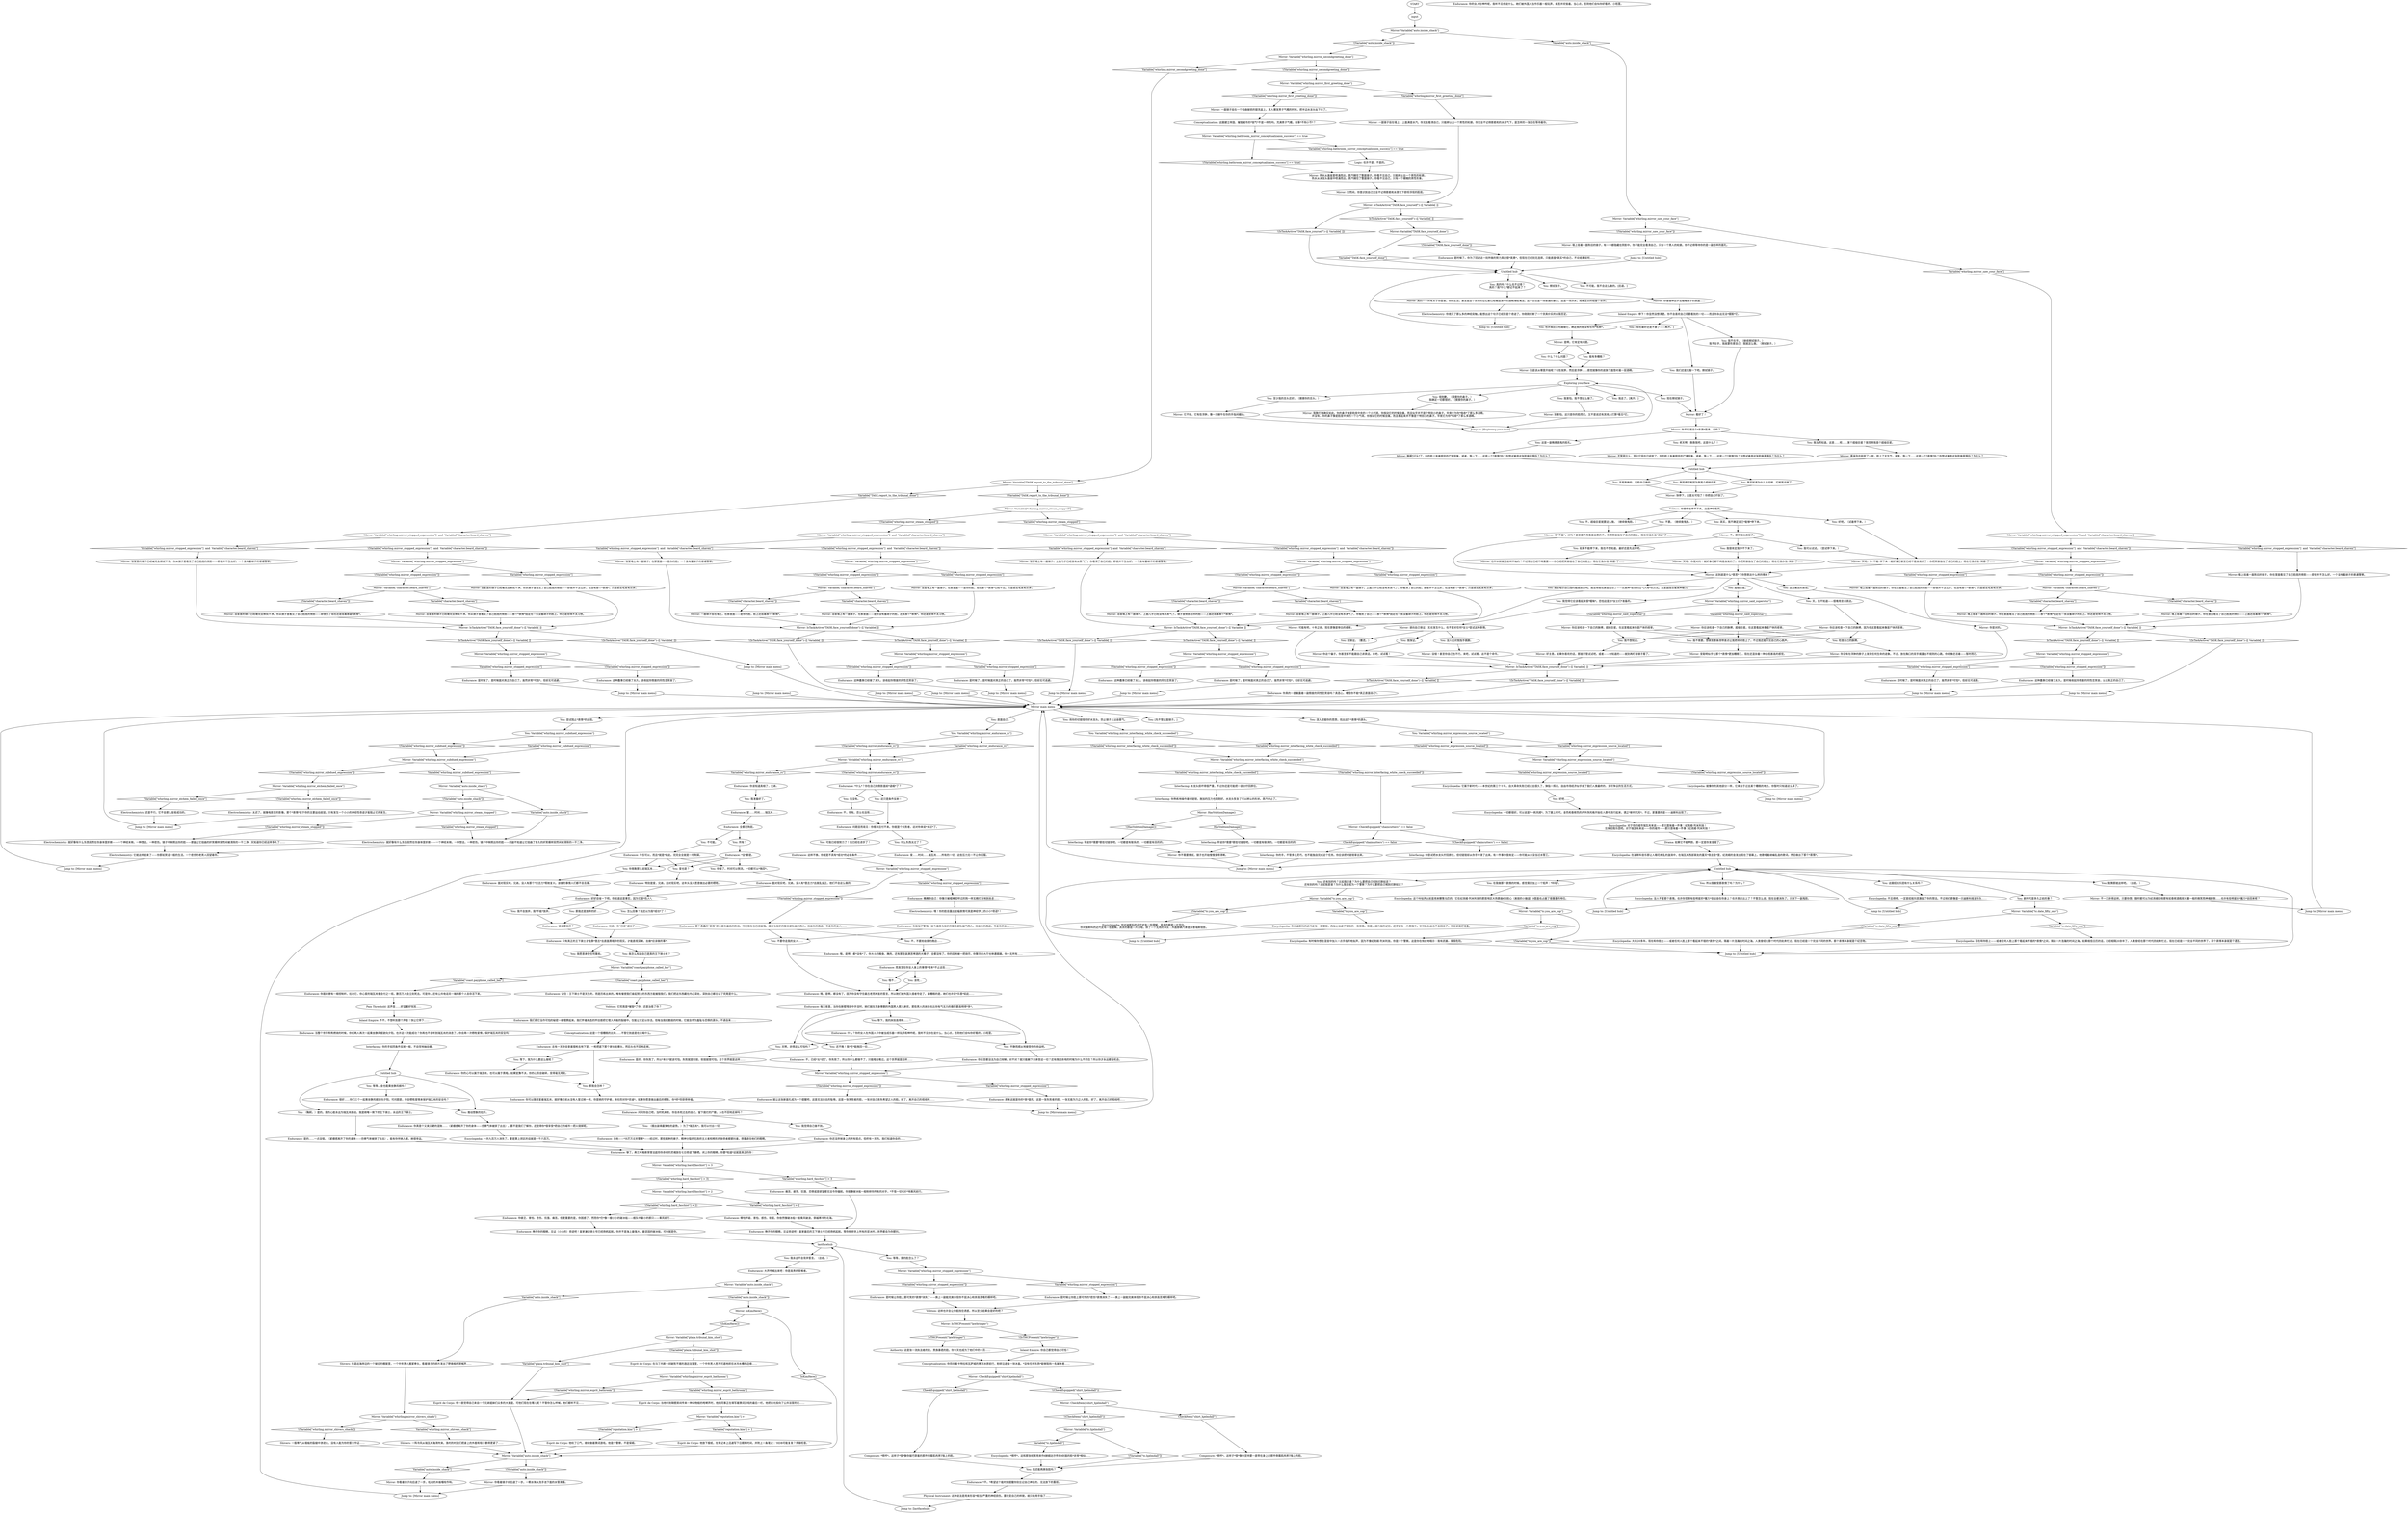 # WHIRLING / BATHROOM MIRROR
# A mirror hangs on the bathroom wall, above a bent and broken sink.
# ==================================================
digraph G {
	  0 [label="START"];
	  1 [label="input"];
	  2 [label="Mirror main menu"];
	  3 [label="You: 尝试阻止*表情*的出现。"];
	  4 [label="You: Variable[\"whirling.mirror_subdued_expression\"]"];
	  5 [label="Variable[\"whirling.mirror_subdued_expression\"]", shape=diamond];
	  6 [label="!(Variable[\"whirling.mirror_subdued_expression\"])", shape=diamond];
	  7 [label="You: 好吧……"];
	  8 [label="Mirror: 不管是什么，至少它现在已经死了。你的脸上有着明显的尸僵现象，或者，等一下……这是一个*表情*吗？你想试着用这张脸做表情吗？为什么？"];
	  9 [label="Mirror: 也许以前就是这样开始的？不过现在已经不再重要——你已经把笑容挂在了自己的脸上，现在它没办法*消退*了……"];
	  10 [label="Volition: 你想停也停不下来。这是神经性的。"];
	  11 [label="Shivers: 在遥远海岸边的一个破旧的棚屋里，一个中年男人握紧拳头，看着镜子的碎片发出了野兽般的哭喊声……"];
	  12 [label="Mirror: CheckEquipped(\"shirt_hjelmdall\")"];
	  13 [label="CheckEquipped(\"shirt_hjelmdall\")", shape=diamond];
	  14 [label="!(CheckEquipped(\"shirt_hjelmdall\"))", shape=diamond];
	  15 [label="Endurance: 是时候让你脸上那可笑的*表情*消失了——换上一副能完美体现你不屈决心和崇高苦难的模样吧。"];
	  16 [label="You: 爱也是？"];
	  17 [label="Endurance: 兄弟，你*已经*成功了……"];
	  18 [label="Jump to: [Mirror main menu]"];
	  19 [label="Mirror: IsTaskActive(\"TASK.face_yourself_done\")--[[ Variable[ ]]"];
	  20 [label="IsTaskActive(\"TASK.face_yourself_done\")--[[ Variable[ ]]", shape=diamond];
	  21 [label="!(IsTaskActive(\"TASK.face_yourself_done\")--[[ Variable[ ]])", shape=diamond];
	  22 [label="Endurance: 这种蠢事已经做了太久。该收起你颓废的同性恋笑容了。"];
	  23 [label="Jump to: [Mirror main menu]"];
	  24 [label="You: 这只是条件反射！"];
	  25 [label="Mirror: 浴室里的镜子已经被完全擦拭干净。你从镜子里看见了自己脸庞的倒影——即使并不怎么好，也没有那个*表情*。只是感觉毛发有点多。"];
	  26 [label="You: 我不在乎。（继续擦拭镜子。）\n我不在乎，我就要伤害自己，我就这么做。（擦拭镜子。）"];
	  27 [label="You: 我觉得可能因为我是个超级巨星。"];
	  28 [label="Inland Empire: 停下！你显然没想清楚。你不会喜欢自己将要看到的一切——而且你永远无法*摆脱*它。"];
	  29 [label="Inland Empire: 不不，不想听到那个声音！快让它停下……"];
	  30 [label="lastfacehub"];
	  31 [label="Endurance: 睁开你的眼睛，见证奇迹吧！皇家最后的王下骑士号已经扬帆起航。等你粉碎世上所有的坚冰时，世界都会为你颤抖。"];
	  32 [label="Endurance: 是时候了，是时候面对真正的自己了。虽然非常*可怕*，但却无可逃避。"];
	  33 [label="Endurance: 是时候了，是时候面对真正的自己了。虽然非常*可怕*，但却无可逃避。"];
	  34 [label="Endurance: 原来这就是你的*真*面孔。这是一张失败者的脸，一张无能为力之人的脸。好了，离开自己的视线吧……"];
	  35 [label="Mirror: Variable[\"whirling.mirror_secondgreeting_done\"]"];
	  36 [label="Variable[\"whirling.mirror_secondgreeting_done\"]", shape=diamond];
	  37 [label="!(Variable[\"whirling.mirror_secondgreeting_done\"])", shape=diamond];
	  38 [label="Jump to: [Mirror main menu]"];
	  39 [label="Mirror: Variable[\"whirling.mirror_steam_stopped\"]"];
	  40 [label="Variable[\"whirling.mirror_steam_stopped\"]", shape=diamond];
	  41 [label="!(Variable[\"whirling.mirror_steam_stopped\"])", shape=diamond];
	  42 [label="Mirror: CheckEquipped(\"chaincutters\") == false"];
	  43 [label="CheckEquipped(\"chaincutters\") == false", shape=diamond];
	  44 [label="!(CheckEquipped(\"chaincutters\") == false)", shape=diamond];
	  45 [label="Mirror: 你*不能*，对吗？甚至都不再像是自愿的了。你把笑容挂在了自己的脸上，现在它没办法*消退*了……"];
	  46 [label="Jump to: [Exploring your face]"];
	  47 [label="Encyclopedia: 有时候你想在混音中加入一点手指开枪拟声，因为不像纪尧姆·列米利翁，你是一个警察。这是你在俏皮地暗示：我有武器，我很危险。"];
	  48 [label="Encyclopedia: 你对迪斯科的近代史有一些理解，其余的都是一片空白。\n你对迪斯科的近代史有一些理解。其余的都是一片黑暗，除了一个无用的事实：外面那辆汽車是库普瑞斯锐影。"];
	  49 [label="Mirror: 天啦，你*不能*停下来！就好像它甚至已经不是自发的了！你把笑容挂在了自己的脸上，现在它没办法*消退*了……"];
	  50 [label="You: 我们还是克服一下吧。擦拭镜子。"];
	  51 [label="Endurance: 你的女人在呻吟呢，我听不见你说什么。她们被外国人当作乐器一般玩弄，痛苦并欢愉着。当心点，否则他们会叫你好看的，小哈里。"];
	  52 [label="You: 推动想象的拉杆。"];
	  53 [label="You: 等下，我为什么要这么做呢？"];
	  54 [label="You: 怎么回事？我还以为我*成功*了！"];
	  55 [label="Jump to: [lastfacehub]"];
	  56 [label="Mirror: Variable[\"whirling.mirror_stopped_expression\"]"];
	  57 [label="Variable[\"whirling.mirror_stopped_expression\"]", shape=diamond];
	  58 [label="!(Variable[\"whirling.mirror_stopped_expression\"])", shape=diamond];
	  59 [label="You: 什么东西太过了？"];
	  60 [label="You: 还不晚！我*还*能挽回一切……"];
	  61 [label="Endurance: 是的，你失败了，所以*本来*就该可怕。失败就是软弱，软弱就很可怕。这个世界就是这样……"];
	  62 [label="Electrochemistry: 就好像有什么东西突然在你身体里折断——一个神经末梢，一种想法，一种悲伤。镜子中映照出你的脸——那副不知道让它扭曲了多久的奸笑模样突然间被清除的一干二净。"];
	  63 [label="Electrochemistry: 就好像有什么东西突然在你身体里折断——一个神经末梢，一种想法，一种悲伤。镜子中映照出你的脸——那副让它扭曲的奸笑模样突然间被清除的一干二净。天知道你已经这样多久了……"];
	  64 [label="Mirror: Variable[\"whirling.mirror_first_greeting_done\"]"];
	  65 [label="Variable[\"whirling.mirror_first_greeting_done\"]", shape=diamond];
	  66 [label="!(Variable[\"whirling.mirror_first_greeting_done\"])", shape=diamond];
	  67 [label="You: 这是痛苦的表现。"];
	  68 [label="You: 我保证。"];
	  69 [label="Untitled hub"];
	  70 [label="Encyclopedia: 在迪斯科音乐那让人眼花缭乱的漩涡中，在瑞瓦肖西部某处的露天*夜总会*里，纪尧姆的金发出现在了银幕上。他歌唱着胡编乱造的歌词。然后做出了那个*表情*。"];
	  71 [label="You: 还有别的吗？比如我是谁？为什么要把自己喝到烂醉如泥？\n还有别的吗？比如我是谁？为什么我会成为一个警察？为什么要把自己喝到烂醉如泥？"];
	  72 [label="You: 我准备好了。"];
	  73 [label="Endurance: 当整个世界熊熊燃烧的时候，你们两人再次一起乘坐静风舰驶向夕阳。也许这一次能成功？你再也不会听到瑞瓦肖的消息了。你会再一次牺牲爱情，保护瑞瓦肖的安全吗？"];
	  74 [label="You: 那我还是放弃的好……"];
	  75 [label="Endurance: 够了。弗兰考格斯荣誉法庭将你赤裸的灵魂放在七日奇迹下暴晒。闭上你的眼睛，你要*知道*这就是真正的你："];
	  76 [label="Electrochemistry: 嘿！你的脸会露出这幅表情可真是神经学上的小小*奇迹*！"];
	  77 [label="Mirror: Variable[\"whirling.mirror_steam_stopped\"]"];
	  78 [label="Variable[\"whirling.mirror_steam_stopped\"]", shape=diamond];
	  79 [label="!(Variable[\"whirling.mirror_steam_stopped\"])", shape=diamond];
	  80 [label="Mirror: 浴室墙上有一面镜子。上面几乎已经没有水蒸气了。你看到了自己——那个*表情*固定在一张没蓄胡子的脸上。你还是觉得不太习惯。"];
	  81 [label="You: 我当然知道。这是……呃……某个超级巨星？我觉得我是个超级巨星。"];
	  82 [label="You: 天，我不知道——很难用言语表达。"];
	  83 [label="You: 我走了。[离开。]"];
	  84 [label="Logic: 也许不是，不是的。"];
	  85 [label="You: 能有多糟糕？"];
	  86 [label="Drama: 如果它不能押韵，那一定是你发音错了。"];
	  87 [label="You: 新时代是多久之前的事？"];
	  88 [label="Mirror: 不一定非得这样。只要你想，随时都可以为纪尧姆和他那有如香槟酒瓶软木塞一般的微笑而神魂颠倒……也许有些明星的*魔力*会回来呢？"];
	  89 [label="Jump to: [Untitled hub]"];
	  90 [label="You: 等下，我的床技高得和……！"];
	  91 [label="Endurance: *不。*希望这个能时刻提醒你别忘记自己神圣的、无法放下的重担。"];
	  92 [label="Mirror: Variable[\"auto.inside_shack\"]"];
	  93 [label="Variable[\"auto.inside_shack\"]", shape=diamond];
	  94 [label="!(Variable[\"auto.inside_shack\"])", shape=diamond];
	  95 [label="Endurance: 爱……时间……瑞瓦肖……"];
	  96 [label="You: 所有？"];
	  97 [label="Esprit de Corps: 他放下报纸，在笔记本上迅速写下日期和时间，并附上一条笔记：‘HDB可能复发？先做检查。’"];
	  98 [label="Endurance: 大声呼喊出来吧：你是高贵的受难者。"];
	  99 [label="Mirror: IsTaskActive(\"TASK.face_yourself_done\")--[[ Variable[ ]]"];
	  100 [label="IsTaskActive(\"TASK.face_yourself_done\")--[[ Variable[ ]]", shape=diamond];
	  101 [label="!(IsTaskActive(\"TASK.face_yourself_done\")--[[ Variable[ ]])", shape=diamond];
	  102 [label="Jump to: [Mirror main menu]"];
	  103 [label="Mirror: 你这个骗子。你甚至都不能跟自己讲真话。来吧，试试看！"];
	  104 [label="You: 真的吗？什么也不记得？\n真的？我*什么*都记不起来了？"];
	  105 [label="Encyclopedia: 这个咔哒声以前是用来鞭策马匹的。它在纪尧姆·列米利翁的那首地区大热歌曲《别担心（美丽的小脑袋）》里面也占据了很重要的地位。"];
	  106 [label="Mirror: Variable[\"whirling.mirror_shivers_shack\"]"];
	  107 [label="Variable[\"whirling.mirror_shivers_shack\"]", shape=diamond];
	  108 [label="!(Variable[\"whirling.mirror_shivers_shack\"])", shape=diamond];
	  109 [label="Endurance: 全都是狗屁。"];
	  110 [label="You: （鞠躬。）是的。我的心脏永远为瑞瓦肖跳动。我是她唯一剩下的王下骑士，永远的王下骑士。"];
	  111 [label="You: 不可能。"];
	  112 [label="You: 等等，我的脸怎么了？"];
	  113 [label="Endurance: 面对现实吧，兄弟。没人有*意志力*去拨乱反正。他们不会这么做的。"];
	  114 [label="Endurance: 睁开你的眼睛，见证（小小的）奇迹吧！皇家谦逊骑士号已经扬帆起航。你并不是海上最强大、最坚固的破冰船，可你就是你。"];
	  115 [label="Endurance: 是时候了，是时候面对真正的自己了。虽然非常*可怕*，但却无可逃避。"];
	  116 [label="Endurance: 这种蠢事已经做了太久。该收起你颓废的同性恋笑容了。"];
	  117 [label="Endurance: 是时候了。你为了回避这一刻所做的努力真的很*英勇*，但现在已经别无选择，只能直面*真实*的自己，不论结果如何……"];
	  118 [label="Endurance: 爱……时间……瑞瓦肖……所有的一切。这些压力无一不让你屈服。"];
	  119 [label="Interfacing: 水龙头损坏得很严重，不过你还是可能把一部分拧回原位。"];
	  120 [label="Mirror: Variable[\"whirling.mirror_stopped_expression\"]"];
	  121 [label="Variable[\"whirling.mirror_stopped_expression\"]", shape=diamond];
	  122 [label="!(Variable[\"whirling.mirror_stopped_expression\"])", shape=diamond];
	  123 [label="Mirror: Variable[\"character.beard_shaven\"]"];
	  124 [label="Variable[\"character.beard_shaven\"]", shape=diamond];
	  125 [label="!(Variable[\"character.beard_shaven\"])", shape=diamond];
	  126 [label="Mirror: Variable[\"whirling.mirror_stopped_expression\"]"];
	  127 [label="Variable[\"whirling.mirror_stopped_expression\"]", shape=diamond];
	  128 [label="!(Variable[\"whirling.mirror_stopped_expression\"])", shape=diamond];
	  129 [label="Mirror: 墙上挂着一面陈旧的镜子。你在里面看见了自己脸庞的倒影——即使并不怎么好，也没有那个*表情*。只是感觉毛发有点多。"];
	  130 [label="Mirror: 一面镜子挂在一个扭曲破损的盥洗盆上。某人爆发男子气概的时候，把半边水龙头扯下来了。"];
	  131 [label="Electrochemistry: 太迟了。就像电影里的影像。那个*表情*属于你的主要运动皮层。只有发生一个小小的神经性奇迹才能阻止它的发生。"];
	  132 [label="Jump to: [Untitled hub]"];
	  133 [label="Mirror: Variable[\"auto.inside_shack\"]"];
	  134 [label="Variable[\"auto.inside_shack\"]", shape=diamond];
	  135 [label="!(Variable[\"auto.inside_shack\"])", shape=diamond];
	  136 [label="You: 我很肯定我停不下来了。"];
	  137 [label="You: 也许我应该先碰碰它，确定我的脸没有任何*毛病*。"];
	  138 [label="Untitled hub"];
	  139 [label="Conceptualization: 你将向着卡特拉和瓦萨城的寒冷冰原前行，粉碎沿途每一块冰盖。*没有任何东西*能够阻挡一名破冰者……"];
	  140 [label="Endurance: 问题显而易见：你根本应付不来。你就是个失败者，这对你来说*太过*了。"];
	  141 [label="Mirror: Variable[\"whirling.mirror_stopped_expression\"]"];
	  142 [label="Variable[\"whirling.mirror_stopped_expression\"]", shape=diamond];
	  143 [label="!(Variable[\"whirling.mirror_stopped_expression\"])", shape=diamond];
	  144 [label="Endurance: 这种蠢事已经做了太久。是时候收起你颓废的同性恋笑容，认识真正的自己了。"];
	  145 [label="Mirror: Variable[\"whirling.mirror_stopped_expression\"]"];
	  146 [label="Variable[\"whirling.mirror_stopped_expression\"]", shape=diamond];
	  147 [label="!(Variable[\"whirling.mirror_stopped_expression\"])", shape=diamond];
	  148 [label="Endurance: 就让这张新面孔成为一个提醒吧，这是无法抹去的耻辱。这是一张失败者的脸，一张对自己丧失希望之人的脸。好了，离开自己的视线吧……"];
	  149 [label="Endurance: 这样不够。你就是不具有*成功*的必备条件……"];
	  150 [label="Mirror: Variable[\"auto.inside_shack\"]"];
	  151 [label="Variable[\"auto.inside_shack\"]", shape=diamond];
	  152 [label="!(Variable[\"auto.inside_shack\"])", shape=diamond];
	  153 [label="You: 擦拭镜子。"];
	  154 [label="You: 不可能，我不会这么做的。[后退。]"];
	  155 [label="Mirror: 它不好。它有些浮肿，像一只蜗牛在你的手指间蠕动。"];
	  156 [label="Mirror: 看好了！"];
	  157 [label="Mirror: 这到底是什么*意思*？你想表达什么样的情绪？"];
	  158 [label="Conceptualization: 这跟建立帝国、摧毁城市的*锐气*不是一样的吗，充满男子气概，做事*不拘小节*？"];
	  159 [label="You: 其实，我不确定自己*能够*停下来。"];
	  160 [label="Endurance: 很好……你们三个一起乘坐静风舰驶向夕阳。可问题是，你会牺牲爱情来保护瑞瓦肖的安全吗？"];
	  161 [label="Endurance: 我们把它当作可怕的秘密一般埋葬起来。我们怀着病态的怀旧感把它埋入地板的裂缝中。仅能让它足以存活。但每当我们脆弱的时候，它就会作为羞耻与恐惧的源头，不请自来……"];
	  162 [label="Mirror: Variable[\"coast.payphone_called_her\"]"];
	  163 [label="Variable[\"coast.payphone_called_her\"]", shape=diamond];
	  164 [label="!(Variable[\"coast.payphone_called_her\"])", shape=diamond];
	  165 [label="Endurance: 哪怕怀疑、害怕、感伤、软弱，你依然像破冰船一般乘风破浪，穿越寒冷的北海。"];
	  166 [label="Endurance: 只有真正的王下骑士才能靠*意志*去直面黑暗中的现实。才能直视深渊，去做*应该做的事*。"];
	  167 [label="Endurance: 谁说要放弃？"];
	  168 [label="Mirror: Variable[\"TASK.face_yourself_done\"]"];
	  169 [label="Variable[\"TASK.face_yourself_done\"]", shape=diamond];
	  170 [label="!(Variable[\"TASK.face_yourself_done\"])", shape=diamond];
	  171 [label="Endurance: 这种蠢事已经做了太久。该收起你颓废的同性恋笑容了。"];
	  172 [label="Mirror: IsTaskActive(\"TASK.face_yourself\")--[[ Variable[ ]]"];
	  173 [label="IsTaskActive(\"TASK.face_yourself\")--[[ Variable[ ]]", shape=diamond];
	  174 [label="!(IsTaskActive(\"TASK.face_yourself\")--[[ Variable[ ]])", shape=diamond];
	  175 [label="You: 不要夺走我的女人……"];
	  176 [label="Endurance: 不，已经*太*迟了。你失败了，所以你什么都做不了，只能暗自难过。这个世界就是这样……"];
	  177 [label="Interfacing: 你熟练地操作着切链钳，施加的压力也刚刚好。水龙头恢复了可以辨认的形状。蒸汽停止了。"];
	  178 [label="Encyclopedia: 它属于新时代——本世纪的第三个十年。自大革命失败已经过去很久了，弹指一挥间，自由市场经济似乎成了我们人类最终的、无可争议的生活方式。"];
	  179 [label="Mirror: 看来你也和死了一样，脸上了无生气，或者，等一下……这是一个*表情*吗？你想试着用这张脸做表情吗？为什么？"];
	  180 [label="Mirror: 晚期*过头*了。你的脸上有着明显的尸僵现象，或者，等一下……这是一个*表情*吗？你想试着用这张脸做表情吗？为什么？"];
	  181 [label="You: 这跟招摇乐团有什么关系吗？"];
	  182 [label="Shivers: 一股寒气从墙板的裂缝中渗进来。没有人能为你的誓言作证……"];
	  183 [label="Pain Threshold: 这声音……好温暖好悦耳……"];
	  184 [label="Esprit de Corps: 你一直觉得自己来自一个兄弟姐妹们众多的大家庭，可他们现在在哪儿呢？不管你怎么呼喊，他们都听不见……"];
	  185 [label="Endurance: 你面前便有一根控制杆。拉动它，你心爱的瑞瓦肖便会付之一炬。数百万人会立刻死去。可是你，还有公共电话另一端的那个人会存活下来。"];
	  186 [label="You: 直面自己。"];
	  187 [label="You: Variable[\"whirling.mirror_endurance_rc\"]"];
	  188 [label="Variable[\"whirling.mirror_endurance_rc\"]", shape=diamond];
	  189 [label="!(Variable[\"whirling.mirror_endurance_rc\"])", shape=diamond];
	  190 [label="Mirror: IsTaskActive(\"TASK.face_yourself_done\")--[[ Variable[ ]]"];
	  191 [label="IsTaskActive(\"TASK.face_yourself_done\")--[[ Variable[ ]]", shape=diamond];
	  192 [label="!(IsTaskActive(\"TASK.face_yourself_done\")--[[ Variable[ ]])", shape=diamond];
	  193 [label="Jump to: [Mirror main menu]"];
	  194 [label="Mirror: Variable[\"TASK.report_to_the_tribunal_done\"]"];
	  195 [label="Variable[\"TASK.report_to_the_tribunal_done\"]", shape=diamond];
	  196 [label="!(Variable[\"TASK.report_to_the_tribunal_done\"])", shape=diamond];
	  197 [label="Mirror: 浴室墙上有一面镜子。在那里面——是你的脸，一个没有蓄胡子的普通警察。"];
	  198 [label="Mirror: 墙上挂着一面陈旧的镜子。你在里面看见了自己脸庞的倒影——上面还挂着那个*表情*。"];
	  200 [label="You: [现在最好还是不要了——离开。]"];
	  201 [label="You: 我害怕。我不想这么做了。"];
	  202 [label="Mirror: 你应该检查一下自己的脉搏，超级巨星。在这里看起来像是尸体的痉挛。"];
	  203 [label="Mirror: 没错！甚至你自己也不行。来吧，试试看，这不是个命令。"];
	  204 [label="Jump to: [Mirror main menu]"];
	  205 [label="Jump to: [Mirror main menu]"];
	  206 [label="You: 该死…"];
	  207 [label="Conceptualization: 这是一个很糟糕的比喻……不管它到底是在比喻什么。"];
	  208 [label="Endurance: 面对现实吧，兄弟。没人有那个*意志力*帮她复兴。该做的事情人们都不会去做。"];
	  209 [label="Interfacing: 你的手如同条件反射一般，不自觉地抽动着。"];
	  210 [label="Endurance: 当他——*光芒万丈的警察*——经过时，那些臃肿的婊子、精神分裂的无政府主义者和畸形的放债者都颤抖着，想要遮住他们的眼睛。"];
	  211 [label="Endurance: *全*都是。"];
	  212 [label="Endurance: 你真的一直展露着一副颓废的同性恋笑容吗？真恶心。难怪你不能*真正直面自己*。"];
	  213 [label="Endurance: 每天夜里，当你在断壁残垣中手淫时，她们就在浑身睾酮的外国男人那儿承欢，那些男人的床技也比你有气无力的撸管要高明得*多*。"];
	  214 [label="You: 我没有。"];
	  215 [label="Mirror: 浴室里的镜子已经被完全擦拭干净。你从镜子里看见了自己脸庞的倒影——即使到了现在还是挂着那副*表情*。"];
	  216 [label="Mirror: Variable[\"character.beard_shaven\"]"];
	  217 [label="Variable[\"character.beard_shaven\"]", shape=diamond];
	  218 [label="!(Variable[\"character.beard_shaven\"])", shape=diamond];
	  219 [label="Mirror: 到底该从哪里开始呢？有些发胖，然后是浮肿……感觉就像你的皮肤下面垫衬着一层酒精。"];
	  220 [label="You: 我觉得它应该看起来很*暧昧*。恐怕这是为*女士们*准备的。"];
	  221 [label="You: 不要。（继续做鬼脸。）"];
	  222 [label="Mirror: 好主意。如果你喜欢的话，那就尽管试试吧。或者——你知道的——就别再盯着镜子看了。"];
	  223 [label="Encyclopedia: 大约20多年。现在和你脸上——或者任何人脸上那个看起来不错的*表情*之间，隔着一片浩瀚的时间之海。人类曾经在那个时代四处奔忙过，现在已经是一个完全不同的世界。那个表情本身就是个纪念物。"];
	  224 [label="Mirror: 不。那样就太疯狂了。"];
	  225 [label="Mirror: 天啦，你是对的！就好像它都不再是自发的了。你把笑容挂在了自己的脸上，现在它没办法*消退*了……"];
	  226 [label="Authority: 这是张一流执法者的脸，贵族暴君的脸。你今天也成为了他们中的一员……"];
	  227 [label="Composure: *嗯哼*。这样子*很*像你坚持要一直带在身上的那件倒霉肌肉男T恤上的脸。"];
	  228 [label="You: 你竟敢那么说瑞瓦肖……"];
	  229 [label="Mirror: Variable[\"auto.inside_shack\"]"];
	  230 [label="Variable[\"auto.inside_shack\"]", shape=diamond];
	  231 [label="!(Variable[\"auto.inside_shack\"])", shape=diamond];
	  232 [label="Endurance: 是的……一点没错。（紧绷感离开了你的身体——仿佛气体被排了出去）。能有你伴她入眠，她很幸运。"];
	  233 [label="You: 那我会怎样？"];
	  234 [label="You: 我不会放弃，我*不能*放弃。"];
	  235 [label="Endurance: 瞧瞧你自己：你像只被棍棒招呼过的狗一样无精打采地到处走……"];
	  236 [label="Mirror: Variable[\"whirling.mirror_stopped_expression\"]"];
	  237 [label="Variable[\"whirling.mirror_stopped_expression\"]", shape=diamond];
	  238 [label="!(Variable[\"whirling.mirror_stopped_expression\"])", shape=diamond];
	  239 [label="Jump to: [Mirror main menu]"];
	  240 [label="Interfacing: 你的手，不管多么灵巧，也不能独自完成这个任务。你应该把切链钳拿出来。"];
	  241 [label="You: 好吧。（试着停下来。）"];
	  242 [label="You: 不，超级巨星就要这么做。（继续做鬼脸。）"];
	  243 [label="Mirror: 你应该检查一下自己的脉搏，因为在这里看起来像是尸体的痉挛。"];
	  244 [label="Mirror: Variable[\"whirling.bathroom_mirror_conceptualizaion_success\"] == true"];
	  245 [label="Variable[\"whirling.bathroom_mirror_conceptualizaion_success\"] == true", shape=diamond];
	  246 [label="!(Variable[\"whirling.bathroom_mirror_conceptualizaion_success\"] == true)", shape=diamond];
	  247 [label="You: 这是一副晚期酒鬼的脸孔。"];
	  248 [label="Mirror: 变聪明似乎让那个*表情*更加糟糕了。现在还混杂着一种自视甚高的感觉。"];
	  249 [label="Electrochemistry: 还是不行。它不会那么容易成功的。"];
	  250 [label="Mirror: 突然间，你意识到自己完全不记得那柔和水蒸气下即将浮现的脸庞。"];
	  251 [label="Untitled hub"];
	  252 [label="You: 我不知道为什么会这样。它就是这样了。"];
	  253 [label="Endurance: 记住：王下骑士不是天生的，而是历练出来的。唯有催使我们奋起努力的东西方能摧毁我们。我们把这东西藏在内心深处，深到自己都忘记了究竟是什么。"];
	  254 [label="You: 我永远不会背弃誓言。（总结。）"];
	  255 [label="Endurance: 你真是个又臭又硬的混账……（紧绷感离开了你的身体——仿佛气体被排了出去）。要不是我们了解你，还觉得你*很享受*把自己的城市一把火烧掉呢。"];
	  256 [label="Mirror: Variable[\"whirling.hard_faschist\"] > 2"];
	  257 [label="Variable[\"whirling.hard_faschist\"] > 2", shape=diamond];
	  258 [label="!(Variable[\"whirling.hard_faschist\"] > 2)", shape=diamond];
	  259 [label="You: 哦不…"];
	  260 [label="Endurance: *什么*？你在自己的倒影面前*退缩*了？"];
	  261 [label="Mirror: Variable[\"whirling.mirror_interfacing_white_check_succeeded\"]"];
	  262 [label="Variable[\"whirling.mirror_interfacing_white_check_succeeded\"]", shape=diamond];
	  263 [label="!(Variable[\"whirling.mirror_interfacing_white_check_succeeded\"])", shape=diamond];
	  264 [label="Jump to: [Mirror main menu]"];
	  265 [label="Mirror: Variable[\"character.beard_shaven\"]"];
	  266 [label="Variable[\"character.beard_shaven\"]", shape=diamond];
	  267 [label="!(Variable[\"character.beard_shaven\"])", shape=diamond];
	  268 [label="You: 我在暗示自己隐约能感到共鸣。我觉得我也算是成功了——以某种*悲伤的过气人物*的方式。这里面隐含着某种魅力。"];
	  269 [label="Mirror: 你不知道这个*东西*是谁，对吗？"];
	  270 [label="You: 我猜那就这样吧。（总结。）"];
	  271 [label="Mirror: Variable[\"whirling.mirror_said_superstar\"]"];
	  272 [label="Variable[\"whirling.mirror_said_superstar\"]", shape=diamond];
	  273 [label="!(Variable[\"whirling.mirror_said_superstar\"])", shape=diamond];
	  274 [label="Jump to: [Untitled hub]"];
	  275 [label="Jump to: [Mirror main menu]"];
	  276 [label="Composure: *嗯哼*。这样子*很*像你碰巧穿着的那件倒霉肌肉男T恤上的脸。"];
	  277 [label="You: 我觉得自己做不到。"];
	  278 [label="Mirror: Variable[\"whirling.mirror_endurance_rc\"]"];
	  279 [label="Variable[\"whirling.mirror_endurance_rc\"]", shape=diamond];
	  280 [label="!(Variable[\"whirling.mirror_endurance_rc\"])", shape=diamond];
	  281 [label="You: 平静而顺从地接受你的命运吧。"];
	  282 [label="Mirror: HasVolitionDamage()"];
	  283 [label="HasVolitionDamage()", shape=diamond];
	  284 [label="!(HasVolitionDamage())", shape=diamond];
	  285 [label="Mirror: Variable[\"character.beard_shaven\"]"];
	  286 [label="Variable[\"character.beard_shaven\"]", shape=diamond];
	  287 [label="!(Variable[\"character.beard_shaven\"])", shape=diamond];
	  288 [label="Mirror: 墙上挂着一面陈旧的镜子。你在里面看见了自己脸庞的倒影——那个*表情*固定在一张没蓄胡子的脸上。你还是觉得不太习惯。"];
	  289 [label="Mirror: 热水从基座里喷涌而出，蒸汽糊住了整面镜子。你看不见自己，只能辨认出一个男性的轮廓。\n热水从水龙头基座中喷涌而出，蒸汽糊住了整面镜子。你看不见自己，只有一个模糊的男性形象。"];
	  290 [label="You: 什么？什么问题？"];
	  291 [label="You: 至少我的舌头还好。（摸摸你的舌头。）"];
	  292 [label="You: 现在擦拭镜子。"];
	  293 [label="Mirror: 你看着镜子向后退了一步。松动的木板嘎吱作响。"];
	  294 [label="Volition: 它究竟是*摧毁*了你，还是治愈了你？"];
	  295 [label="Endurance: 问问你自己吧，当时机来到，你会杀死过去的自己，留下腐烂的尸骸，头也不回地走掉吗？"];
	  296 [label="Mirror: Variable[\"whirling.hard_faschist\"] > 3"];
	  297 [label="Variable[\"whirling.hard_faschist\"] > 3", shape=diamond];
	  298 [label="!(Variable[\"whirling.hard_faschist\"] > 3)", shape=diamond];
	  299 [label="Endurance: 是时候了，是时候面对真正的自己了。虽然非常*可怕*，但却无可逃避。"];
	  300 [label="You: 不，不要抢劫我的商店……"];
	  301 [label="Endurance: 而发生在你女人身上的事情*根本*不止这些……"];
	  302 [label="Mirror: Variable[\"plaza.tribunal_kim_shot\"]"];
	  303 [label="Variable[\"plaza.tribunal_kim_shot\"]", shape=diamond];
	  304 [label="!(Variable[\"plaza.tribunal_kim_shot\"])", shape=diamond];
	  305 [label="You: 用你的切链钳修好水龙头。防止镜子上沾染雾气。"];
	  306 [label="You: Variable[\"whirling.mirror_interfacing_white_check_succeeded\"]"];
	  307 [label="Variable[\"whirling.mirror_interfacing_white_check_succeeded\"]", shape=diamond];
	  308 [label="!(Variable[\"whirling.mirror_interfacing_white_check_succeeded\"])", shape=diamond];
	  309 [label="Interfacing: 你尝试把水龙头拧回原位，但切链钳却从你手中滑了出来。有一件事你很肯定——你可能从来没当过水管工。"];
	  310 [label="Electrochemistry: 它就这样结束了——你那如笑话一般的生活。一个悲伤的老男人回望着你。"];
	  311 [label="Mirror: 浴室墙上有一面镜子。上面几乎已经没有水蒸气了。你看清了自己的脸，即使并不怎么好。一个没有蓄胡子的普通警察。"];
	  312 [label="Mirror: Variable[\"whirling.mirror_stopped_expression\"]"];
	  313 [label="Variable[\"whirling.mirror_stopped_expression\"]", shape=diamond];
	  314 [label="!(Variable[\"whirling.mirror_stopped_expression\"])", shape=diamond];
	  315 [label="Mirror: 浴室墙上有一面镜子。在那里面——是你的脸，现在那个*表情*已经不见。只是感觉毛发有点多。"];
	  316 [label="Mirror: Variable[\"whirling.mirror_saw_your_face\"]"];
	  317 [label="Variable[\"whirling.mirror_saw_your_face\"]", shape=diamond];
	  318 [label="!(Variable[\"whirling.mirror_saw_your_face\"])", shape=diamond];
	  319 [label="You: 我保证。（撒谎。）"];
	  320 [label="Mirror: 一面镜子挂在墙上，上面满是水汽。你无法看清自己，只能辨认出一个男性的轮廓。你完全不记得那柔和的水蒸气下，是怎样的一张脸在等待着你。"];
	  321 [label="Mirror: 一面镜子挂在墙上。在那里面——是你的脸，脸上还挂着那个*表情*。"];
	  322 [label="Mirror: Variable[\"whirling.mirror_expression_source_located\"]"];
	  323 [label="Variable[\"whirling.mirror_expression_source_located\"]", shape=diamond];
	  324 [label="!(Variable[\"whirling.mirror_expression_source_located\"])", shape=diamond];
	  325 [label="You: 所以我接受那表情了吗？为什么？"];
	  326 [label="Jump to: [Untitled hub]"];
	  327 [label="Encyclopedia: 现在和你脸上——或者任何人脸上那个看起来不错的*表情*之间，隔着一片浩瀚的时间之海。如果相信日历的话，已经相隔20余年了。人类曾经在那个时代四处奔忙过，现在已经是一个完全不同的世界了。那个表情本身就是个遗迹。"];
	  328 [label="You: 如果不能停下来，我也不想知道。最好还是先这样吧。"];
	  329 [label="Encyclopedia: *嗯哼*。这和那张经常用来作《赫姆达尔传奇》封面的脸*非常*相似……"];
	  330 [label="You: 你错了。时间可以倒流。一切都可以*挽回*。"];
	  331 [label="Mirror: 你看着镜子向后退了一步。一颗水珠从洗手池下面的水管滴落。"];
	  332 [label="Encyclopedia: 一共九百万人消失了。要是算上郊区的话就是一千六百万。"];
	  333 [label="Endurance: 你疲乏、害怕、悲伤、饥饿、痛苦。但更重要的是，你困惑了。然而你*仍*像一艘小小的破冰船——舰队中最小的那只——乘风前行……"];
	  334 [label="Mirror: IsTaskActive(\"TASK.face_yourself_done\")--[[ Variable[ ]]"];
	  335 [label="IsTaskActive(\"TASK.face_yourself_done\")--[[ Variable[ ]]", shape=diamond];
	  336 [label="!(IsTaskActive(\"TASK.face_yourself_done\")--[[ Variable[ ]])", shape=diamond];
	  337 [label="Mirror: Variable[\"whirling.mirror_stopped_expression\"]"];
	  338 [label="Variable[\"whirling.mirror_stopped_expression\"]", shape=diamond];
	  339 [label="!(Variable[\"whirling.mirror_stopped_expression\"])", shape=diamond];
	  340 [label="Jump to: [Mirror main menu]"];
	  341 [label="Endurance: 那个愚蠢的*表情*原本是你最后的防线，可是现在也已经崩塌。痛苦与挫折的联合部队破门而入，抢劫你的商店，夺走你的女人……"];
	  342 [label="Endurance: 你放松了警惕。如今痛苦与挫折的联合部队破门而入，抢劫你的商店，夺走你的女人……"];
	  343 [label="Endurance: 你甚至都没法为自己辩解，对不对？就只能躺下来承受这一切？还有挽回余地的时候为什么不抓住？所以你才永远都没机会。"];
	  344 [label="Mirror: 浴室墙上有一面镜子。在那里面——是你没有蓄胡子的脸，还有那个*表情*。你还是觉得不太习惯。"];
	  345 [label="Mirror: 我敢打赌确实如此。你的鼻子像是脸庞中央的一个小气球。你按动它的时候会痛，而且似乎并不是个特别小的鼻子。毕竟它为你*吸收*了那么多酒精。\n并没有，你的鼻子像是脸庞中央的一个小气球。你按动它的时候会痛，而且看起来并不像是个特别小的鼻子。毕竟它为你*吸收*了那么多酒精。"];
	  346 [label="You: 老天啊，救救我吧，这是什么？！"];
	  347 [label="Mirror: 快停下，真是太可怕了！你把自己吓到了。"];
	  348 [label="Mirror: 真的——所有关于你是谁，你的生活，甚至是这个世界的记忆都已经被血液中的酒精海给淹没。这不仅仅是一场普通的豪饮，这是一场洪水，规模足以终结整个世界。"];
	  349 [label="You: 我不想知道。"];
	  350 [label="Encyclopedia: 没人不爱那个表情。也许你觉得有些明星的*魔力*会沾染在你身上？也许真的沾上了？不管怎么说，现在全都消失了。只剩下一副鬼脸。"];
	  351 [label="Mirror: Variable[\"tc.you_are_cop\"]"];
	  352 [label="Variable[\"tc.you_are_cop\"]", shape=diamond];
	  353 [label="!(Variable[\"tc.you_are_cop\"])", shape=diamond];
	  354 [label="Encyclopedia: 不见得吧。一定是招摇乐团激起了你的想法。不过他们更像是一只迪斯科摇滚乐队……"];
	  355 [label="You: 我还能再换张脸吗？"];
	  356 [label="Endurance: 你该知道真相了，兄弟。"];
	  357 [label="Endurance: 不仅可以，而且*就是*如此。完完全全就是一坨狗屎。"];
	  358 [label="Mirror: Variable[\"whirling.mirror_stopped_expression\"]"];
	  359 [label="Variable[\"whirling.mirror_stopped_expression\"]", shape=diamond];
	  360 [label="!(Variable[\"whirling.mirror_stopped_expression\"])", shape=diamond];
	  361 [label="Mirror: Variable[\"reputation.kim\"] > 1"];
	  362 [label="Variable[\"reputation.kim\"] > 1", shape=diamond];
	  363 [label="!(Variable[\"reputation.kim\"] > 1)", shape=diamond];
	  364 [label="Esprit de Corps: 在马丁内斯一间破败不堪的酒店浴室里，一个中年男人怒不可遏地抓住冰冷水槽的边缘……"];
	  365 [label="Mirror: Variable[\"whirling.mirror_esprit_bathroom\"]"];
	  366 [label="Variable[\"whirling.mirror_esprit_bathroom\"]", shape=diamond];
	  367 [label="!(Variable[\"whirling.mirror_esprit_bathroom\"])", shape=diamond];
	  368 [label="Endurance: 你的心可以属于瑞瓦肖，也可以属于黑暗。如果犹豫不决，你的心将会破碎，变得毫无用处。"];
	  369 [label="Endurance: 痛苦、疲劳、饥饿、恐惧或是欲望都无法令你偏航。你就像破冰船一般粉碎你所有的对手，*不惜一切代价*地乘风前行。"];
	  370 [label="Jump to: [Mirror main menu]"];
	  371 [label="Endurance: 不，你有。否认也没用……"];
	  372 [label="Mirror: 你不需要擦拭，镜子也开始慢慢变得清晰。"];
	  373 [label="Interfacing: 早说你*需要*那些切链钳吧。一切都是有联系的。一切都是有目的的。"];
	  374 [label="Jump to: [Untitled hub]"];
	  375 [label="Mirror: 浴室墙上有一面镜子。上面几乎已经没有水蒸气了。你看清了自己的脸，即使并不怎么好，也没有那个*表情*。只是感觉毛发有点多。"];
	  376 [label="Mirror: Variable[\"whirling.mirror_stopped_expression\"]  and  Variable[\"character.beard_shaven\"]"];
	  377 [label="Variable[\"whirling.mirror_stopped_expression\"]  and  Variable[\"character.beard_shaven\"]", shape=diamond];
	  378 [label="!(Variable[\"whirling.mirror_stopped_expression\"]  and  Variable[\"character.beard_shaven\"])", shape=diamond];
	  379 [label="Mirror: 是啊，它肯定有问题。"];
	  380 [label="Mirror: 你是对的。"];
	  381 [label="You: [先不管这面镜子。]"];
	  382 [label="You: 没人能对我指手画脚。"];
	  383 [label="Mirror: Variable[\"whirling.mirror_subdued_expression\"]"];
	  384 [label="Variable[\"whirling.mirror_subdued_expression\"]", shape=diamond];
	  385 [label="!(Variable[\"whirling.mirror_subdued_expression\"])", shape=diamond];
	  386 [label="Mirror: 你慢慢伸出手去碰触镜子的表面……"];
	  387 [label="Volition: 这样也许会让你抵挡住诱惑，所以至少结果会是好的吧？"];
	  388 [label="Mirror: IsTHCPresent(\"lawbringer\")"];
	  389 [label="IsTHCPresent(\"lawbringer\")", shape=diamond];
	  390 [label="!(IsTHCPresent(\"lawbringer\"))", shape=diamond];
	  391 [label="Endurance: 你还没弃掉身上的所有弱点，但终有一天的。我们知道你会的……"];
	  392 [label="You: （摆出装填霰弹枪的姿势。）为了*瑞瓦肖*，我可以付出一切。"];
	  393 [label="You: 我怎么知道自己是真的王下骑士呢？"];
	  394 [label="You: 可我已经很努力了！我已经在进步了！"];
	  395 [label="Interfacing: 早说你*需要*那些切链钳吧。一切都是有联系的。一切都是有目的的。"];
	  396 [label="Mirror: Variable[\"whirling.mirror_stopped_expression\"]  and  Variable[\"character.beard_shaven\"]"];
	  397 [label="Variable[\"whirling.mirror_stopped_expression\"]  and  Variable[\"character.beard_shaven\"]", shape=diamond];
	  398 [label="!(Variable[\"whirling.mirror_stopped_expression\"]  and  Variable[\"character.beard_shaven\"])", shape=diamond];
	  399 [label="Jump to: [Mirror main menu]"];
	  400 [label="You: 很抱歉。（摸摸你的鼻子。）\n我确定一切都很好。（摸摸你的鼻子。）"];
	  401 [label="You: 超级巨星。"];
	  402 [label="Mirror: 可能有吧，十年之前。现在更像是惨白的痉挛。"];
	  403 [label="You: 检查自己的脉搏。"];
	  404 [label="You: 我不需要。想拿到那条领带差点让我把命都搭上了，不过我还能听见自己的心跳声。"];
	  405 [label="Jump to: [Untitled hub]"];
	  406 [label="Mirror: Variable[\"whirling.mirror_elchem_failed_once\"]"];
	  407 [label="Variable[\"whirling.mirror_elchem_failed_once\"]", shape=diamond];
	  408 [label="!(Variable[\"whirling.mirror_elchem_failed_once\"])", shape=diamond];
	  409 [label="Mirror: 你应该检查一下自己的脉搏，超级巨星。在这里看起来像是尸体的痉挛。"];
	  410 [label="Physical Instrument: 这种说法是用来形容*相当*严重的神经损伤。要改变自己的样貌，就只能用手指了……"];
	  411 [label="Inland Empire: 你自己都觉得自己可怕！"];
	  412 [label="You: 等等，金也能乘坐静风舰吗？"];
	  413 [label="Mirror: Variable[\"tc.hjelmdall\"]"];
	  414 [label="Variable[\"tc.hjelmdall\"]", shape=diamond];
	  415 [label="!(Variable[\"tc.hjelmdall\"])", shape=diamond];
	  416 [label="Endurance: 哦，是啊，都*没有*了。你大斗的粮食、腌肉，还有那些装满苦啤酒的大桶子。全都没有了。你的田地被一把烧尽，你繁华的大厅也惨遭蹂躏。你一无所有……"];
	  417 [label="You: 天啊，非得这么可怕吗？"];
	  418 [label="Mirror: Variable[\"whirling.mirror_stopped_expression\"]  and  Variable[\"character.beard_shaven\"]"];
	  419 [label="Variable[\"whirling.mirror_stopped_expression\"]  and  Variable[\"character.beard_shaven\"]", shape=diamond];
	  420 [label="!(Variable[\"whirling.mirror_stopped_expression\"]  and  Variable[\"character.beard_shaven\"])", shape=diamond];
	  421 [label="You: 不是我做的，是脸自己做的。"];
	  422 [label="Mirror: 请向自己保证，无论发生什么，也不要对任何*女士*尝试这种表情。"];
	  423 [label="You: 深入挖掘你的思想，找出这个*表情*的源头。"];
	  424 [label="You: Variable[\"whirling.mirror_expression_source_located\"]"];
	  425 [label="Variable[\"whirling.mirror_expression_source_located\"]", shape=diamond];
	  426 [label="!(Variable[\"whirling.mirror_expression_source_located\"])", shape=diamond];
	  427 [label="Mirror: 你没有在浮肿的脖子上发现任何生命的迹象。不过，放在胸口的双手揭露出不规则的心跳。你好像还活着——暂时而已。"];
	  428 [label="Jump to: [Mirror main menu]"];
	  429 [label="Encyclopedia: 就像你的其他部分一样，它来自于过去某个糟糕的地方。你暂时只知道这么多了。"];
	  430 [label="You: 在我做那个表情的时候，感觉需要加上一个短声：*咔哒*。"];
	  431 [label="Untitled hub"];
	  432 [label="Electrochemistry: 你熄灭了那么多的神经突触，能想出这个句子已经算是个奇迹了。你刚刚打断了一个货真价实的自我否定。"];
	  433 [label="Mirror: IsKimHere()"];
	  434 [label="IsKimHere()", shape=diamond];
	  435 [label="!(IsKimHere())", shape=diamond];
	  436 [label="Mirror: CheckItem(\"shirt_hjelmdall\")"];
	  437 [label="CheckItem(\"shirt_hjelmdall\")", shape=diamond];
	  438 [label="!(CheckItem(\"shirt_hjelmdall\"))", shape=diamond];
	  439 [label="Endurance: 特别是爱，兄弟。面对现实吧，这年头没人愿意做出必要的牺牲。"];
	  440 [label="Endurance: 好好自省一下吧。你知道这是事实，因为它很*伤人*。"];
	  441 [label="Endurance: 你可以随意爱着瑞瓦肖，就好像之前从没有人爱过她一样。你是她的守护者，她也将对你*忠诚*。如果你愿意做出最后的牺牲，你*终*将获得幸福。"];
	  442 [label="Esprit de Corps: 他叹了口气，继续做着猜词游戏。他是个警察，不是保姆。"];
	  443 [label="You: 我愿意承受任何重担。"];
	  444 [label="Endurance: 哦，是啊，都没有了。因为你没有守住最古老而神圣的誓言，所以她们被外国入侵者夺走了。最糟糕的是，她们也许更*乐意*如此……"];
	  445 [label="Mirror: Variable[\"whirling.mirror_stopped_expression\"]"];
	  446 [label="Variable[\"whirling.mirror_stopped_expression\"]", shape=diamond];
	  447 [label="!(Variable[\"whirling.mirror_stopped_expression\"])", shape=diamond];
	  448 [label="Mirror: Variable[\"whirling.mirror_stopped_expression\"]  and  Variable[\"character.beard_shaven\"]"];
	  449 [label="Variable[\"whirling.mirror_stopped_expression\"]  and  Variable[\"character.beard_shaven\"]", shape=diamond];
	  450 [label="!(Variable[\"whirling.mirror_stopped_expression\"]  and  Variable[\"character.beard_shaven\"])", shape=diamond];
	  451 [label="Mirror: 墙上挂着一面陈旧的镜子，有一半都隐藏在阴影中。你不能完全看清自己，只有一个男人的轮廓。你不记得等待你的是一副怎样的面孔。"];
	  452 [label="Mirror: 墙上挂着一面陈旧的镜子。你在里面看见了自己脸庞的倒影——即使并不怎么好。一个没有蓄胡子的普通警察。"];
	  453 [label="Exploring your face"];
	  454 [label="Mirror: 别害怕。这只是你的脸而已。又不是说还有其他人打算*看见*它。"];
	  455 [label="Encyclopedia: 一切都很好。可以说是*一帆风顺*。为了跟上时代，金色和香槟色的内外饰风格开始在人群中流行起来，谓之*新时代风*。不过，更重要的是——迪斯科出现了。"];
	  456 [label="Encyclopedia: 对于你的城市瑞瓦肖来说——那只意味着一件事：纪尧姆·列米利翁！\n忘掉招摇乐团吧。对于瑞瓦肖来说——你的城市——那只意味着一件事：纪尧姆·列米利翁！"];
	  457 [label="Mirror: Variable[\"tc.date_fifty_one\"]"];
	  458 [label="Variable[\"tc.date_fifty_one\"]", shape=diamond];
	  459 [label="!(Variable[\"tc.date_fifty_one\"])", shape=diamond];
	  460 [label="Mirror: Variable[\"tc.you_are_cop\"]"];
	  461 [label="Variable[\"tc.you_are_cop\"]", shape=diamond];
	  462 [label="!(Variable[\"tc.you_are_cop\"])", shape=diamond];
	  463 [label="Encyclopedia: 你对迪斯科的近代史有一些理解，再加上沿途了解到的一些琐事。但是，成片段的记忆，还停留在一片黑暗中。它可能永远也不会回来了。你应该做好准备。"];
	  464 [label="Jump to: [Mirror main menu]"];
	  465 [label="You: 我可以试试。（尝试停下来。）"];
	  466 [label="Endurance: 什么？你的女人在外国人手中被当成乐器一样玩弄和呻吟呢，我听不见你在说什么。当心点，否则他们会叫你好看的，小哈里。"];
	  467 [label="Shivers: 一阵冷风从瑞瓦肖海湾吹来。渔村的村民们把身上的外套和毯子裹得更紧了……"];
	  468 [label="Endurance: 总有一天你会拿着猎枪去地下室，一枪把底下那个家伙给爆头，然后头也不回地走掉。"];
	  469 [label="Endurance: 是时候让你脸上那可怜的*悲伤*表情消失了——换上一副能完美体现你不屈决心和崇高苦难的模样吧。"];
	  470 [label="Esprit de Corps: 当他听到隔壁房间传来一种动物般的咆哮声时，他的同事正在填写着猜词游戏的最后一栏。他把目光投向了公共浴室的门……"];
	  471 [label="Jump to: [Mirror main menu]"];
	  472 [label="Jump to: [Mirror main menu]"];
	  473 [label="Mirror: IsTaskActive(\"TASK.face_yourself_done\")--[[ Variable[ ]]"];
	  474 [label="IsTaskActive(\"TASK.face_yourself_done\")--[[ Variable[ ]]", shape=diamond];
	  475 [label="!(IsTaskActive(\"TASK.face_yourself_done\")--[[ Variable[ ]])", shape=diamond];
	  476 [label="Mirror: Variable[\"whirling.mirror_stopped_expression\"]"];
	  477 [label="Variable[\"whirling.mirror_stopped_expression\"]", shape=diamond];
	  478 [label="!(Variable[\"whirling.mirror_stopped_expression\"])", shape=diamond];
	  479 [label="Mirror: 浴室里的镜子已经被完全擦拭干净。你从镜子里看见了自己脸庞的倒影——即使并不怎么好。一个没有蓄胡子的普通警察。"];
	  480 [label="Mirror: 浴室里的镜子已经被完全擦拭干净。你从镜子里看见了自己脸庞的倒影——那个*表情*固定在一张没蓄胡子的脸上。你还是觉得不太习惯。"];
	  481 [label="Mirror: 浴室墙上有一面镜子。上面几乎已经没有水蒸气了。镜子里倒影出你的脸——上面还挂着那个*表情*。"];
	  0 -> 1
	  1 -> 150
	  2 -> 3
	  2 -> 423
	  2 -> 305
	  2 -> 186
	  2 -> 381
	  3 -> 4
	  4 -> 5
	  4 -> 6
	  5 -> 383
	  6 -> 383
	  7 -> 455
	  8 -> 251
	  9 -> 157
	  10 -> 241
	  10 -> 242
	  10 -> 221
	  10 -> 159
	  11 -> 106
	  12 -> 13
	  12 -> 14
	  13 -> 276
	  14 -> 436
	  15 -> 387
	  16 -> 439
	  17 -> 166
	  18 -> 2
	  19 -> 20
	  19 -> 21
	  20 -> 141
	  21 -> 472
	  22 -> 23
	  23 -> 2
	  24 -> 140
	  25 -> 19
	  26 -> 156
	  27 -> 347
	  28 -> 200
	  28 -> 137
	  28 -> 26
	  28 -> 50
	  29 -> 73
	  30 -> 112
	  30 -> 254
	  31 -> 30
	  32 -> 428
	  33 -> 23
	  34 -> 275
	  35 -> 36
	  35 -> 37
	  36 -> 194
	  37 -> 64
	  38 -> 2
	  39 -> 40
	  39 -> 41
	  40 -> 396
	  41 -> 448
	  42 -> 43
	  42 -> 44
	  43 -> 240
	  44 -> 309
	  45 -> 157
	  46 -> 453
	  47 -> 326
	  48 -> 405
	  49 -> 157
	  50 -> 156
	  52 -> 255
	  53 -> 368
	  54 -> 17
	  55 -> 30
	  56 -> 57
	  56 -> 58
	  57 -> 299
	  58 -> 144
	  59 -> 118
	  60 -> 176
	  61 -> 236
	  62 -> 310
	  63 -> 310
	  64 -> 65
	  64 -> 66
	  65 -> 320
	  66 -> 130
	  67 -> 380
	  68 -> 103
	  69 -> 104
	  69 -> 153
	  69 -> 154
	  70 -> 431
	  71 -> 460
	  72 -> 95
	  73 -> 209
	  74 -> 167
	  75 -> 296
	  76 -> 342
	  77 -> 78
	  77 -> 79
	  78 -> 62
	  79 -> 63
	  80 -> 190
	  81 -> 179
	  82 -> 243
	  84 -> 289
	  85 -> 219
	  86 -> 70
	  87 -> 457
	  88 -> 464
	  89 -> 69
	  90 -> 466
	  91 -> 410
	  92 -> 93
	  92 -> 94
	  93 -> 293
	  94 -> 331
	  95 -> 109
	  96 -> 211
	  97 -> 92
	  98 -> 229
	  99 -> 100
	  99 -> 101
	  100 -> 212
	  101 -> 2
	  102 -> 2
	  103 -> 99
	  104 -> 348
	  105 -> 351
	  106 -> 107
	  106 -> 108
	  107 -> 467
	  108 -> 182
	  109 -> 96
	  109 -> 111
	  110 -> 232
	  111 -> 357
	  112 -> 358
	  113 -> 440
	  114 -> 30
	  115 -> 193
	  116 -> 193
	  117 -> 69
	  118 -> 476
	  119 -> 177
	  120 -> 121
	  120 -> 122
	  121 -> 25
	  122 -> 265
	  123 -> 124
	  123 -> 125
	  124 -> 80
	  125 -> 481
	  126 -> 128
	  126 -> 127
	  127 -> 129
	  128 -> 285
	  129 -> 334
	  130 -> 158
	  131 -> 204
	  132 -> 431
	  133 -> 134
	  133 -> 135
	  134 -> 62
	  135 -> 77
	  136 -> 225
	  137 -> 379
	  138 -> 110
	  138 -> 412
	  138 -> 52
	  139 -> 12
	  140 -> 394
	  140 -> 59
	  141 -> 142
	  141 -> 143
	  142 -> 32
	  143 -> 171
	  144 -> 370
	  145 -> 146
	  145 -> 147
	  146 -> 33
	  147 -> 22
	  148 -> 275
	  149 -> 476
	  150 -> 152
	  150 -> 151
	  151 -> 316
	  152 -> 35
	  153 -> 386
	  155 -> 46
	  156 -> 269
	  157 -> 67
	  157 -> 268
	  157 -> 401
	  157 -> 82
	  157 -> 220
	  158 -> 244
	  159 -> 224
	  160 -> 52
	  160 -> 110
	  161 -> 207
	  162 -> 163
	  162 -> 164
	  163 -> 185
	  164 -> 253
	  165 -> 31
	  166 -> 393
	  166 -> 443
	  167 -> 166
	  168 -> 169
	  168 -> 170
	  169 -> 69
	  170 -> 117
	  171 -> 428
	  172 -> 173
	  172 -> 174
	  173 -> 168
	  174 -> 69
	  175 -> 444
	  176 -> 236
	  177 -> 282
	  178 -> 7
	  179 -> 251
	  180 -> 251
	  181 -> 354
	  182 -> 92
	  183 -> 29
	  184 -> 92
	  185 -> 183
	  186 -> 187
	  187 -> 188
	  187 -> 189
	  188 -> 278
	  189 -> 278
	  190 -> 192
	  190 -> 191
	  191 -> 337
	  192 -> 471
	  193 -> 2
	  194 -> 195
	  194 -> 196
	  195 -> 418
	  196 -> 39
	  197 -> 473
	  198 -> 334
	  201 -> 454
	  202 -> 403
	  202 -> 404
	  202 -> 349
	  203 -> 99
	  204 -> 2
	  205 -> 2
	  206 -> 444
	  207 -> 468
	  208 -> 440
	  209 -> 138
	  210 -> 75
	  211 -> 16
	  211 -> 330
	  211 -> 228
	  212 -> 2
	  213 -> 417
	  213 -> 90
	  213 -> 60
	  213 -> 281
	  214 -> 371
	  215 -> 19
	  216 -> 217
	  216 -> 218
	  217 -> 344
	  218 -> 321
	  219 -> 453
	  220 -> 422
	  221 -> 45
	  222 -> 99
	  223 -> 326
	  224 -> 136
	  224 -> 465
	  224 -> 328
	  225 -> 157
	  226 -> 139
	  227 -> 355
	  228 -> 208
	  229 -> 230
	  229 -> 231
	  230 -> 11
	  231 -> 433
	  232 -> 75
	  233 -> 441
	  234 -> 167
	  235 -> 76
	  236 -> 237
	  236 -> 238
	  237 -> 34
	  238 -> 148
	  239 -> 2
	  240 -> 264
	  241 -> 49
	  242 -> 45
	  243 -> 403
	  243 -> 404
	  243 -> 349
	  244 -> 245
	  244 -> 246
	  245 -> 84
	  246 -> 289
	  247 -> 180
	  248 -> 99
	  249 -> 204
	  250 -> 172
	  251 -> 27
	  251 -> 252
	  251 -> 421
	  252 -> 347
	  253 -> 294
	  254 -> 98
	  255 -> 332
	  256 -> 257
	  256 -> 258
	  257 -> 165
	  258 -> 333
	  259 -> 444
	  260 -> 24
	  260 -> 214
	  261 -> 262
	  261 -> 263
	  262 -> 119
	  263 -> 42
	  264 -> 2
	  265 -> 266
	  265 -> 267
	  266 -> 480
	  267 -> 215
	  268 -> 402
	  269 -> 81
	  269 -> 346
	  269 -> 247
	  270 -> 88
	  271 -> 272
	  271 -> 273
	  272 -> 409
	  273 -> 202
	  274 -> 431
	  275 -> 2
	  276 -> 355
	  277 -> 391
	  278 -> 280
	  278 -> 279
	  279 -> 356
	  280 -> 260
	  281 -> 343
	  282 -> 283
	  282 -> 284
	  283 -> 395
	  284 -> 373
	  285 -> 286
	  285 -> 287
	  286 -> 288
	  287 -> 198
	  288 -> 334
	  289 -> 250
	  290 -> 219
	  291 -> 155
	  292 -> 156
	  293 -> 18
	  294 -> 161
	  295 -> 392
	  295 -> 277
	  296 -> 297
	  296 -> 298
	  297 -> 369
	  298 -> 256
	  299 -> 370
	  300 -> 416
	  301 -> 259
	  301 -> 206
	  302 -> 304
	  302 -> 303
	  303 -> 184
	  304 -> 364
	  305 -> 306
	  306 -> 307
	  306 -> 308
	  307 -> 261
	  308 -> 261
	  309 -> 264
	  310 -> 239
	  311 -> 190
	  312 -> 313
	  312 -> 314
	  313 -> 315
	  314 -> 216
	  315 -> 473
	  316 -> 317
	  316 -> 318
	  317 -> 376
	  318 -> 451
	  319 -> 103
	  320 -> 172
	  321 -> 473
	  322 -> 323
	  322 -> 324
	  323 -> 178
	  324 -> 429
	  325 -> 350
	  326 -> 431
	  327 -> 326
	  328 -> 9
	  329 -> 355
	  330 -> 113
	  331 -> 18
	  332 -> 75
	  333 -> 114
	  334 -> 336
	  334 -> 335
	  335 -> 56
	  336 -> 399
	  337 -> 338
	  337 -> 339
	  338 -> 115
	  339 -> 116
	  340 -> 2
	  341 -> 300
	  341 -> 175
	  342 -> 300
	  342 -> 175
	  343 -> 236
	  344 -> 473
	  345 -> 46
	  346 -> 8
	  347 -> 10
	  348 -> 432
	  349 -> 222
	  350 -> 132
	  351 -> 352
	  351 -> 353
	  352 -> 47
	  353 -> 326
	  354 -> 274
	  355 -> 91
	  356 -> 72
	  357 -> 16
	  357 -> 330
	  357 -> 228
	  358 -> 360
	  358 -> 359
	  359 -> 469
	  360 -> 15
	  361 -> 362
	  361 -> 363
	  362 -> 97
	  363 -> 442
	  364 -> 365
	  365 -> 366
	  365 -> 367
	  366 -> 470
	  367 -> 184
	  368 -> 233
	  369 -> 31
	  370 -> 2
	  371 -> 140
	  372 -> 264
	  373 -> 372
	  374 -> 69
	  375 -> 190
	  376 -> 377
	  376 -> 378
	  377 -> 452
	  378 -> 126
	  379 -> 290
	  379 -> 85
	  380 -> 99
	  382 -> 203
	  383 -> 384
	  383 -> 385
	  384 -> 133
	  385 -> 406
	  386 -> 28
	  387 -> 388
	  388 -> 389
	  388 -> 390
	  389 -> 226
	  390 -> 411
	  391 -> 75
	  392 -> 210
	  393 -> 162
	  394 -> 149
	  395 -> 372
	  396 -> 397
	  396 -> 398
	  397 -> 311
	  398 -> 445
	  399 -> 2
	  400 -> 345
	  401 -> 271
	  402 -> 99
	  403 -> 427
	  404 -> 248
	  405 -> 431
	  406 -> 408
	  406 -> 407
	  407 -> 249
	  408 -> 131
	  409 -> 403
	  409 -> 404
	  409 -> 349
	  410 -> 55
	  411 -> 139
	  412 -> 160
	  413 -> 414
	  413 -> 415
	  414 -> 329
	  415 -> 355
	  416 -> 301
	  417 -> 61
	  418 -> 419
	  418 -> 420
	  419 -> 479
	  420 -> 120
	  421 -> 347
	  422 -> 68
	  422 -> 382
	  422 -> 319
	  423 -> 424
	  424 -> 425
	  424 -> 426
	  425 -> 322
	  426 -> 322
	  427 -> 99
	  428 -> 2
	  429 -> 205
	  430 -> 105
	  431 -> 325
	  431 -> 71
	  431 -> 430
	  431 -> 270
	  431 -> 181
	  431 -> 87
	  432 -> 374
	  433 -> 434
	  433 -> 435
	  434 -> 92
	  435 -> 302
	  436 -> 437
	  436 -> 438
	  437 -> 227
	  438 -> 413
	  439 -> 440
	  440 -> 74
	  440 -> 234
	  440 -> 54
	  441 -> 295
	  442 -> 92
	  443 -> 162
	  444 -> 213
	  445 -> 446
	  445 -> 447
	  446 -> 375
	  447 -> 123
	  448 -> 449
	  448 -> 450
	  449 -> 197
	  450 -> 312
	  451 -> 89
	  452 -> 334
	  453 -> 291
	  453 -> 292
	  453 -> 201
	  453 -> 400
	  453 -> 83
	  454 -> 46
	  455 -> 456
	  456 -> 86
	  457 -> 458
	  457 -> 459
	  458 -> 327
	  459 -> 223
	  460 -> 461
	  460 -> 462
	  461 -> 463
	  462 -> 48
	  463 -> 405
	  464 -> 2
	  465 -> 49
	  466 -> 417
	  466 -> 60
	  466 -> 281
	  467 -> 92
	  468 -> 233
	  468 -> 53
	  469 -> 387
	  470 -> 361
	  471 -> 2
	  472 -> 2
	  473 -> 474
	  473 -> 475
	  474 -> 145
	  475 -> 340
	  476 -> 477
	  476 -> 478
	  477 -> 235
	  478 -> 341
	  479 -> 19
	  480 -> 19
	  481 -> 190
}

